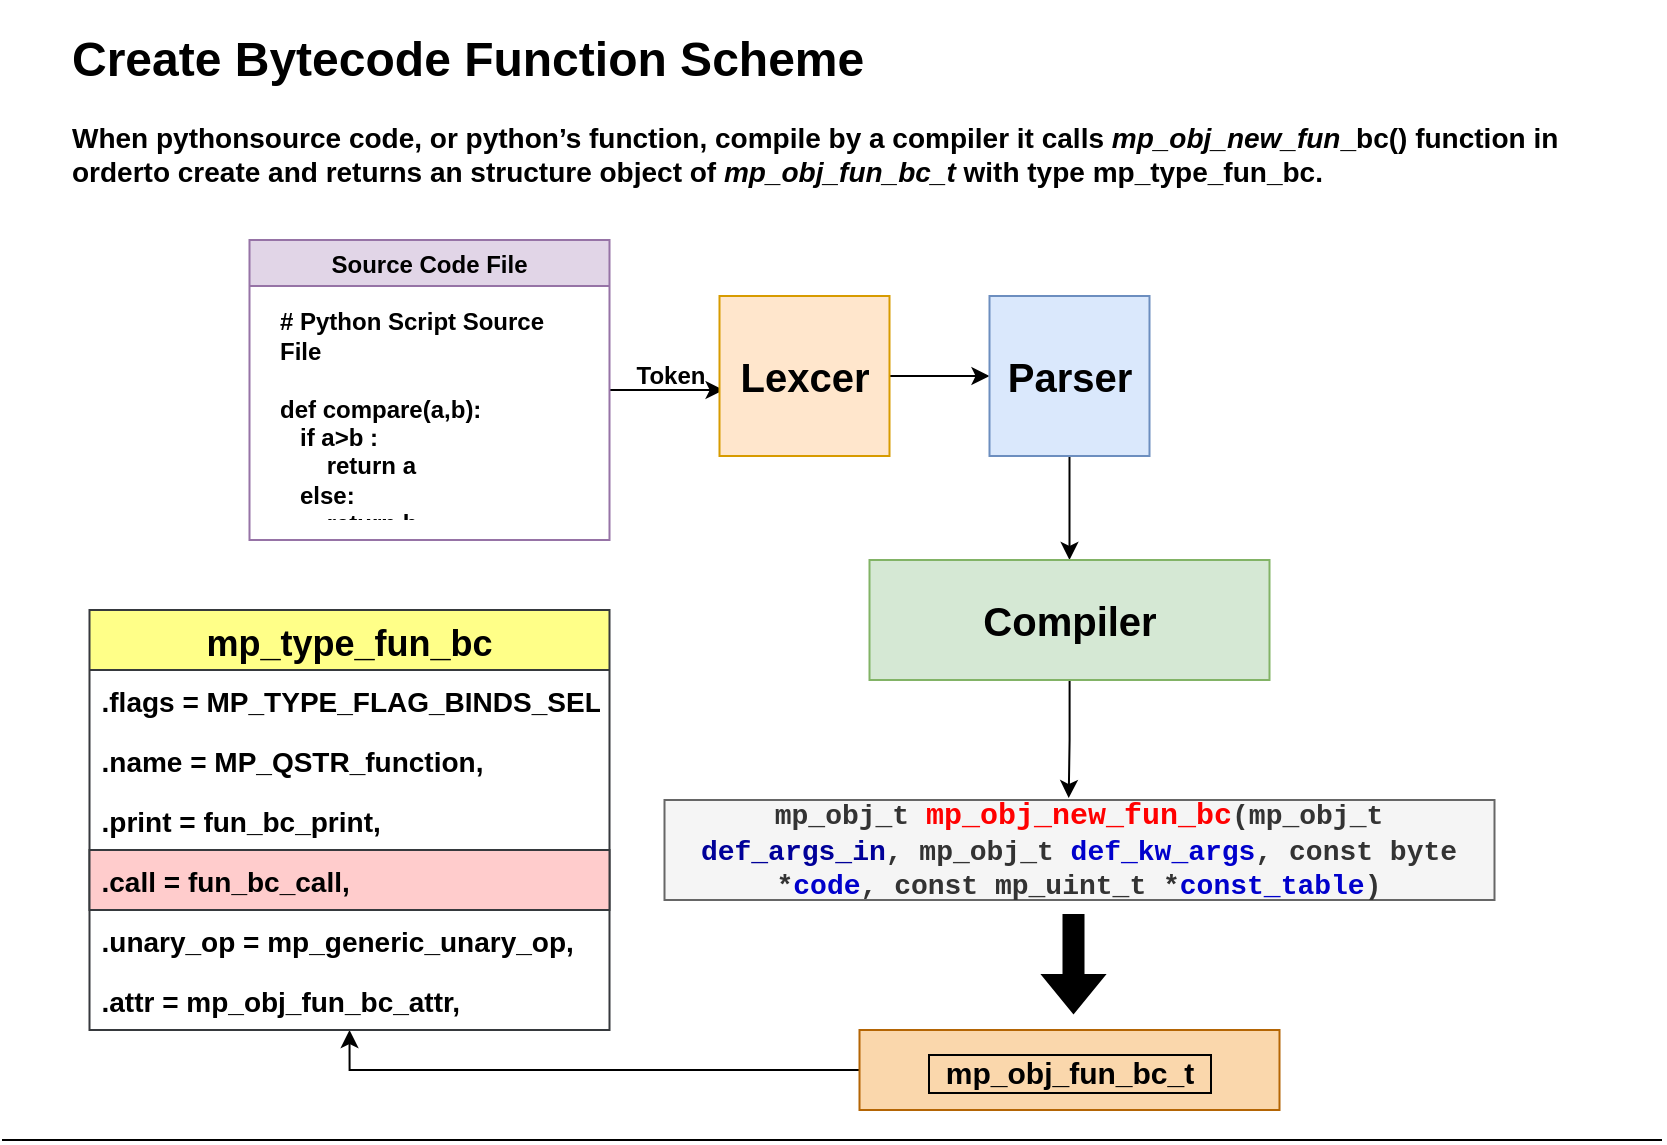 <mxfile version="15.9.1" type="github">
  <diagram id="H4lATcMI-bZScz2o-kdU" name="Page-1">
    <mxGraphModel dx="1021" dy="456" grid="1" gridSize="10" guides="1" tooltips="1" connect="1" arrows="1" fold="1" page="1" pageScale="1" pageWidth="850" pageHeight="1100" math="0" shadow="0">
      <root>
        <mxCell id="0" />
        <mxCell id="1" parent="0" />
        <mxCell id="sEhrW3wy_zQRSTeb6eg7-7" style="edgeStyle=orthogonalEdgeStyle;rounded=0;orthogonalLoop=1;jettySize=auto;html=1;entryX=0.024;entryY=0.588;entryDx=0;entryDy=0;entryPerimeter=0;" parent="1" source="sEhrW3wy_zQRSTeb6eg7-1" target="sEhrW3wy_zQRSTeb6eg7-5" edge="1">
          <mxGeometry relative="1" as="geometry" />
        </mxCell>
        <mxCell id="sEhrW3wy_zQRSTeb6eg7-1" value="Source Code File" style="swimlane;fillColor=#e1d5e7;strokeColor=#9673a6;startSize=23;" parent="1" vertex="1">
          <mxGeometry x="133.75" y="150" width="180" height="150" as="geometry" />
        </mxCell>
        <mxCell id="sEhrW3wy_zQRSTeb6eg7-4" value="&lt;div&gt;&lt;br&gt;&lt;/div&gt;&lt;div&gt;# Python Script Source File&lt;/div&gt;&lt;div&gt;&lt;br&gt;&lt;/div&gt;&lt;div&gt;def compare(a,b):&lt;/div&gt;&lt;div&gt;&amp;nbsp;&amp;nbsp; if a&amp;gt;b :&lt;/div&gt;&lt;div&gt;&amp;nbsp;&amp;nbsp;&amp;nbsp;&amp;nbsp;&amp;nbsp;&amp;nbsp; return a&lt;/div&gt;&lt;div&gt;&amp;nbsp;&amp;nbsp; else:&lt;/div&gt;&lt;div&gt;&amp;nbsp;&amp;nbsp;&amp;nbsp;&amp;nbsp;&amp;nbsp;&amp;nbsp; return b&lt;/div&gt;&lt;div&gt;&lt;br&gt;&lt;/div&gt;&lt;div&gt;&lt;br&gt;&lt;/div&gt;" style="text;html=1;spacing=5;spacingTop=-20;whiteSpace=wrap;overflow=hidden;rounded=0;fontStyle=1" parent="sEhrW3wy_zQRSTeb6eg7-1" vertex="1">
          <mxGeometry x="10" y="30" width="160" height="110" as="geometry" />
        </mxCell>
        <mxCell id="sEhrW3wy_zQRSTeb6eg7-10" style="edgeStyle=orthogonalEdgeStyle;rounded=0;orthogonalLoop=1;jettySize=auto;html=1;entryX=0;entryY=0.5;entryDx=0;entryDy=0;fontSize=20;" parent="1" source="sEhrW3wy_zQRSTeb6eg7-5" target="sEhrW3wy_zQRSTeb6eg7-9" edge="1">
          <mxGeometry relative="1" as="geometry" />
        </mxCell>
        <mxCell id="sEhrW3wy_zQRSTeb6eg7-5" value="Lexcer" style="rounded=0;whiteSpace=wrap;html=1;fontStyle=1;fontSize=20;fillColor=#ffe6cc;strokeColor=#d79b00;" parent="1" vertex="1">
          <mxGeometry x="368.75" y="178" width="85" height="80" as="geometry" />
        </mxCell>
        <mxCell id="sEhrW3wy_zQRSTeb6eg7-8" value="Token" style="text;html=1;align=center;verticalAlign=middle;resizable=0;points=[];autosize=1;strokeColor=none;fillColor=none;fontStyle=1" parent="1" vertex="1">
          <mxGeometry x="318.75" y="208" width="50" height="20" as="geometry" />
        </mxCell>
        <mxCell id="sEhrW3wy_zQRSTeb6eg7-13" style="edgeStyle=orthogonalEdgeStyle;rounded=0;orthogonalLoop=1;jettySize=auto;html=1;fontSize=20;" parent="1" source="sEhrW3wy_zQRSTeb6eg7-9" target="sEhrW3wy_zQRSTeb6eg7-12" edge="1">
          <mxGeometry relative="1" as="geometry" />
        </mxCell>
        <mxCell id="sEhrW3wy_zQRSTeb6eg7-9" value="Parser" style="whiteSpace=wrap;html=1;aspect=fixed;fontSize=20;fontStyle=1;fillColor=#dae8fc;strokeColor=#6c8ebf;" parent="1" vertex="1">
          <mxGeometry x="503.75" y="178" width="80" height="80" as="geometry" />
        </mxCell>
        <mxCell id="IFpzoaLQcP4A0a1PtxrO-4" style="edgeStyle=orthogonalEdgeStyle;rounded=0;orthogonalLoop=1;jettySize=auto;html=1;entryX=0.487;entryY=-0.02;entryDx=0;entryDy=0;entryPerimeter=0;fontSize=15;fontColor=#0000CC;" edge="1" parent="1" source="sEhrW3wy_zQRSTeb6eg7-12" target="IFpzoaLQcP4A0a1PtxrO-3">
          <mxGeometry relative="1" as="geometry" />
        </mxCell>
        <mxCell id="sEhrW3wy_zQRSTeb6eg7-12" value="Compiler" style="rounded=0;whiteSpace=wrap;html=1;fontSize=20;fontStyle=1;fillColor=#d5e8d4;strokeColor=#82b366;" parent="1" vertex="1">
          <mxGeometry x="443.75" y="310" width="200" height="60" as="geometry" />
        </mxCell>
        <mxCell id="IFpzoaLQcP4A0a1PtxrO-3" value="mp_obj_t &lt;font style=&quot;font-size: 15px&quot; color=&quot;#FF0000&quot;&gt;mp_obj_new_fun_bc&lt;/font&gt;(mp_obj_t &lt;font color=&quot;#000099&quot;&gt;def_args_in&lt;/font&gt;, mp_obj_t &lt;font color=&quot;#0000CC&quot;&gt;def_kw_args&lt;/font&gt;, const byte *&lt;font color=&quot;#0000CC&quot;&gt;code&lt;/font&gt;, const mp_uint_t *&lt;font color=&quot;#0000CC&quot;&gt;const_table&lt;/font&gt;)" style="rounded=0;whiteSpace=wrap;html=1;fontSize=14;fontStyle=1;fontFamily=Courier New;fillColor=#f5f5f5;strokeColor=#666666;fontColor=#333333;" vertex="1" parent="1">
          <mxGeometry x="341.25" y="430" width="415" height="50" as="geometry" />
        </mxCell>
        <mxCell id="IFpzoaLQcP4A0a1PtxrO-25" style="edgeStyle=orthogonalEdgeStyle;rounded=0;orthogonalLoop=1;jettySize=auto;html=1;entryX=0.5;entryY=1;entryDx=0;entryDy=0;fontSize=14;" edge="1" parent="1" source="IFpzoaLQcP4A0a1PtxrO-9" target="IFpzoaLQcP4A0a1PtxrO-18">
          <mxGeometry relative="1" as="geometry" />
        </mxCell>
        <mxCell id="IFpzoaLQcP4A0a1PtxrO-9" value="&amp;nbsp; mp_obj_fun_bc_t &amp;nbsp; " style="whiteSpace=wrap;html=1;align=center;labelBorderColor=default;fontSize=15;fontStyle=1;spacingTop=2;spacingLeft=0;spacingBottom=0;fillColor=#fad7ac;strokeColor=#b46504;" vertex="1" parent="1">
          <mxGeometry x="438.75" y="545" width="210" height="40" as="geometry" />
        </mxCell>
        <mxCell id="IFpzoaLQcP4A0a1PtxrO-13" value="" style="shape=flexArrow;endArrow=classic;html=1;rounded=0;fontSize=15;fontColor=#000000;fillColor=#000000;" edge="1" parent="1">
          <mxGeometry width="50" height="50" relative="1" as="geometry">
            <mxPoint x="545.75" y="487" as="sourcePoint" />
            <mxPoint x="545.75" y="537" as="targetPoint" />
          </mxGeometry>
        </mxCell>
        <mxCell id="IFpzoaLQcP4A0a1PtxrO-16" value="&lt;h1&gt;Create Bytecode Function Scheme&amp;nbsp; &lt;br&gt;&lt;/h1&gt;&lt;p style=&quot;font-size: 14px&quot;&gt;&lt;b&gt;&lt;span&gt;When pythonsource code, or python’s function, compile by a compiler it calls &lt;/span&gt;&lt;i&gt;&lt;span&gt;mp_obj_new_fun&lt;/span&gt;&lt;/i&gt;&lt;span&gt;_bc() &lt;/span&gt;&lt;span&gt;function in order&lt;/span&gt;&lt;span&gt;to create and returns an structure object of &lt;/span&gt;&lt;i&gt;&lt;span&gt;mp_obj_fun_bc_t&lt;/span&gt;&lt;/i&gt;&lt;span&gt; with type&lt;/span&gt;&lt;span&gt; mp_type_fun_bc.&lt;/span&gt;&lt;/b&gt;&lt;/p&gt;" style="text;html=1;spacing=5;spacingTop=-20;whiteSpace=wrap;overflow=hidden;rounded=0;" vertex="1" parent="1">
          <mxGeometry x="40" y="40" width="780" height="100" as="geometry" />
        </mxCell>
        <mxCell id="IFpzoaLQcP4A0a1PtxrO-17" value="" style="endArrow=none;html=1;rounded=0;fontSize=14;" edge="1" parent="1">
          <mxGeometry width="50" height="50" relative="1" as="geometry">
            <mxPoint x="10" y="600" as="sourcePoint" />
            <mxPoint x="840" y="600" as="targetPoint" />
          </mxGeometry>
        </mxCell>
        <mxCell id="IFpzoaLQcP4A0a1PtxrO-18" value="mp_type_fun_bc " style="swimlane;fontStyle=1;childLayout=stackLayout;horizontal=1;startSize=30;horizontalStack=0;resizeParent=1;resizeParentMax=0;resizeLast=0;collapsible=1;marginBottom=0;fontSize=18;fillColor=#ffff88;strokeColor=#36393d;" vertex="1" parent="1">
          <mxGeometry x="53.75" y="335" width="260" height="210" as="geometry">
            <mxRectangle x="53.75" y="335" width="180" height="30" as="alternateBounds" />
          </mxGeometry>
        </mxCell>
        <mxCell id="IFpzoaLQcP4A0a1PtxrO-19" value=" .flags = MP_TYPE_FLAG_BINDS_SELF," style="text;strokeColor=none;fillColor=none;align=left;verticalAlign=middle;spacingLeft=4;spacingRight=4;overflow=hidden;points=[[0,0.5],[1,0.5]];portConstraint=eastwest;rotatable=0;fontSize=14;fontStyle=1" vertex="1" parent="IFpzoaLQcP4A0a1PtxrO-18">
          <mxGeometry y="30" width="260" height="30" as="geometry" />
        </mxCell>
        <mxCell id="IFpzoaLQcP4A0a1PtxrO-20" value=".name = MP_QSTR_function," style="text;strokeColor=none;fillColor=none;align=left;verticalAlign=middle;spacingLeft=4;spacingRight=4;overflow=hidden;points=[[0,0.5],[1,0.5]];portConstraint=eastwest;rotatable=0;fontSize=14;fontStyle=1" vertex="1" parent="IFpzoaLQcP4A0a1PtxrO-18">
          <mxGeometry y="60" width="260" height="30" as="geometry" />
        </mxCell>
        <mxCell id="IFpzoaLQcP4A0a1PtxrO-22" value=".print = fun_bc_print," style="text;strokeColor=none;fillColor=none;align=left;verticalAlign=middle;spacingLeft=4;spacingRight=4;overflow=hidden;points=[[0,0.5],[1,0.5]];portConstraint=eastwest;rotatable=0;fontSize=14;fontStyle=1" vertex="1" parent="IFpzoaLQcP4A0a1PtxrO-18">
          <mxGeometry y="90" width="260" height="30" as="geometry" />
        </mxCell>
        <mxCell id="IFpzoaLQcP4A0a1PtxrO-24" value=".call = fun_bc_call," style="text;strokeColor=#36393d;fillColor=#ffcccc;align=left;verticalAlign=middle;spacingLeft=4;spacingRight=4;overflow=hidden;points=[[0,0.5],[1,0.5]];portConstraint=eastwest;rotatable=0;fontSize=14;fontStyle=1" vertex="1" parent="IFpzoaLQcP4A0a1PtxrO-18">
          <mxGeometry y="120" width="260" height="30" as="geometry" />
        </mxCell>
        <mxCell id="IFpzoaLQcP4A0a1PtxrO-23" value=".unary_op = mp_generic_unary_op," style="text;strokeColor=none;fillColor=none;align=left;verticalAlign=middle;spacingLeft=4;spacingRight=4;overflow=hidden;points=[[0,0.5],[1,0.5]];portConstraint=eastwest;rotatable=0;fontSize=14;fontStyle=1" vertex="1" parent="IFpzoaLQcP4A0a1PtxrO-18">
          <mxGeometry y="150" width="260" height="30" as="geometry" />
        </mxCell>
        <mxCell id="IFpzoaLQcP4A0a1PtxrO-21" value=".attr = mp_obj_fun_bc_attr," style="text;strokeColor=none;fillColor=none;align=left;verticalAlign=middle;spacingLeft=4;spacingRight=4;overflow=hidden;points=[[0,0.5],[1,0.5]];portConstraint=eastwest;rotatable=0;fontSize=14;fontStyle=1" vertex="1" parent="IFpzoaLQcP4A0a1PtxrO-18">
          <mxGeometry y="180" width="260" height="30" as="geometry" />
        </mxCell>
      </root>
    </mxGraphModel>
  </diagram>
</mxfile>
